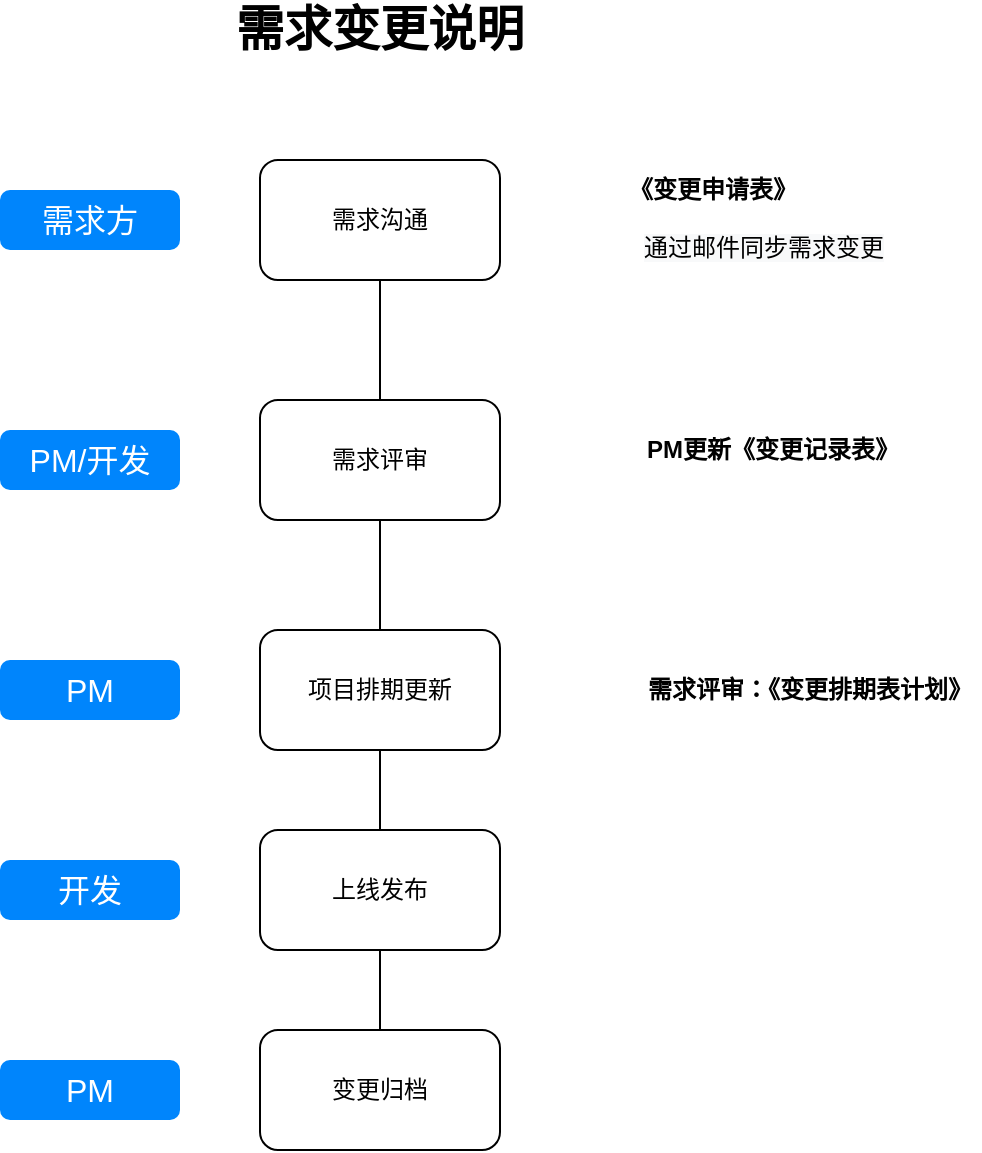 <mxfile version="15.8.7" type="github">
  <diagram name="Page-1" id="b520641d-4fe3-3701-9064-5fc419738815">
    <mxGraphModel dx="1422" dy="762" grid="1" gridSize="10" guides="1" tooltips="1" connect="1" arrows="1" fold="1" page="1" pageScale="1" pageWidth="1100" pageHeight="850" math="0" shadow="0">
      <root>
        <mxCell id="0" />
        <mxCell id="1" parent="0" />
        <mxCell id="kmW9a4KL6ok6pMPhMQha-18" value="需求变更说明" style="text;html=1;strokeColor=none;fillColor=none;align=center;verticalAlign=middle;whiteSpace=wrap;rounded=0;fontStyle=1;labelBackgroundColor=none;fontSize=24;" parent="1" vertex="1">
          <mxGeometry x="470" y="30" width="160" height="30" as="geometry" />
        </mxCell>
        <mxCell id="kmW9a4KL6ok6pMPhMQha-34" value="需求方" style="html=1;shadow=0;dashed=0;shape=mxgraph.bootstrap.rrect;rSize=5;strokeColor=none;strokeWidth=1;fillColor=#0085FC;fontColor=#FFFFFF;whiteSpace=wrap;align=center;verticalAlign=middle;spacingLeft=0;fontStyle=0;fontSize=16;spacing=5;labelBackgroundColor=none;" parent="1" vertex="1">
          <mxGeometry x="360" y="125" width="90" height="30" as="geometry" />
        </mxCell>
        <mxCell id="-OnoeYahJmjWw0ui8t4r-18" style="edgeStyle=orthogonalEdgeStyle;rounded=0;orthogonalLoop=1;jettySize=auto;html=1;exitX=0.5;exitY=1;exitDx=0;exitDy=0;endArrow=none;endFill=0;" edge="1" parent="1" source="-OnoeYahJmjWw0ui8t4r-10">
          <mxGeometry relative="1" as="geometry">
            <mxPoint x="550" y="230" as="targetPoint" />
          </mxGeometry>
        </mxCell>
        <mxCell id="-OnoeYahJmjWw0ui8t4r-10" value="需求沟通" style="rounded=1;whiteSpace=wrap;html=1;" vertex="1" parent="1">
          <mxGeometry x="490" y="110" width="120" height="60" as="geometry" />
        </mxCell>
        <mxCell id="-OnoeYahJmjWw0ui8t4r-12" value="《变更申请表》" style="text;html=1;strokeColor=none;fillColor=none;align=center;verticalAlign=middle;whiteSpace=wrap;rounded=0;fontStyle=1" vertex="1" parent="1">
          <mxGeometry x="630" y="110" width="172.5" height="30" as="geometry" />
        </mxCell>
        <mxCell id="-OnoeYahJmjWw0ui8t4r-16" value="需求评审：《变更排期表计划》" style="text;html=1;strokeColor=none;fillColor=none;align=center;verticalAlign=middle;whiteSpace=wrap;rounded=0;fontStyle=1" vertex="1" parent="1">
          <mxGeometry x="680" y="360" width="170" height="30" as="geometry" />
        </mxCell>
        <mxCell id="-OnoeYahJmjWw0ui8t4r-32" style="edgeStyle=orthogonalEdgeStyle;rounded=0;orthogonalLoop=1;jettySize=auto;html=1;exitX=0.5;exitY=1;exitDx=0;exitDy=0;entryX=0.5;entryY=0;entryDx=0;entryDy=0;endArrow=none;endFill=0;" edge="1" parent="1" source="-OnoeYahJmjWw0ui8t4r-21" target="-OnoeYahJmjWw0ui8t4r-25">
          <mxGeometry relative="1" as="geometry" />
        </mxCell>
        <mxCell id="-OnoeYahJmjWw0ui8t4r-21" value="需求评审" style="rounded=1;whiteSpace=wrap;html=1;" vertex="1" parent="1">
          <mxGeometry x="490" y="230" width="120" height="60" as="geometry" />
        </mxCell>
        <mxCell id="-OnoeYahJmjWw0ui8t4r-24" value="PM/开发" style="html=1;shadow=0;dashed=0;shape=mxgraph.bootstrap.rrect;rSize=5;strokeColor=none;strokeWidth=1;fillColor=#0085FC;fontColor=#FFFFFF;whiteSpace=wrap;align=center;verticalAlign=middle;spacingLeft=0;fontStyle=0;fontSize=16;spacing=5;labelBackgroundColor=none;" vertex="1" parent="1">
          <mxGeometry x="360" y="245" width="90" height="30" as="geometry" />
        </mxCell>
        <mxCell id="-OnoeYahJmjWw0ui8t4r-33" style="edgeStyle=orthogonalEdgeStyle;rounded=0;orthogonalLoop=1;jettySize=auto;html=1;exitX=0.5;exitY=1;exitDx=0;exitDy=0;entryX=0.5;entryY=0;entryDx=0;entryDy=0;endArrow=none;endFill=0;" edge="1" parent="1" source="-OnoeYahJmjWw0ui8t4r-25" target="-OnoeYahJmjWw0ui8t4r-26">
          <mxGeometry relative="1" as="geometry" />
        </mxCell>
        <mxCell id="-OnoeYahJmjWw0ui8t4r-25" value="项目排期更新" style="rounded=1;whiteSpace=wrap;html=1;" vertex="1" parent="1">
          <mxGeometry x="490" y="345" width="120" height="60" as="geometry" />
        </mxCell>
        <mxCell id="-OnoeYahJmjWw0ui8t4r-34" style="edgeStyle=orthogonalEdgeStyle;rounded=0;orthogonalLoop=1;jettySize=auto;html=1;exitX=0.5;exitY=1;exitDx=0;exitDy=0;entryX=0.5;entryY=0;entryDx=0;entryDy=0;endArrow=none;endFill=0;" edge="1" parent="1" source="-OnoeYahJmjWw0ui8t4r-26" target="-OnoeYahJmjWw0ui8t4r-27">
          <mxGeometry relative="1" as="geometry" />
        </mxCell>
        <mxCell id="-OnoeYahJmjWw0ui8t4r-26" value="上线发布" style="rounded=1;whiteSpace=wrap;html=1;" vertex="1" parent="1">
          <mxGeometry x="490" y="445" width="120" height="60" as="geometry" />
        </mxCell>
        <mxCell id="-OnoeYahJmjWw0ui8t4r-27" value="变更归档" style="rounded=1;whiteSpace=wrap;html=1;" vertex="1" parent="1">
          <mxGeometry x="490" y="545" width="120" height="60" as="geometry" />
        </mxCell>
        <mxCell id="-OnoeYahJmjWw0ui8t4r-29" value="PM" style="html=1;shadow=0;dashed=0;shape=mxgraph.bootstrap.rrect;rSize=5;strokeColor=none;strokeWidth=1;fillColor=#0085FC;fontColor=#FFFFFF;whiteSpace=wrap;align=center;verticalAlign=middle;spacingLeft=0;fontStyle=0;fontSize=16;spacing=5;labelBackgroundColor=none;" vertex="1" parent="1">
          <mxGeometry x="360" y="360" width="90" height="30" as="geometry" />
        </mxCell>
        <mxCell id="-OnoeYahJmjWw0ui8t4r-30" value="开发" style="html=1;shadow=0;dashed=0;shape=mxgraph.bootstrap.rrect;rSize=5;strokeColor=none;strokeWidth=1;fillColor=#0085FC;fontColor=#FFFFFF;whiteSpace=wrap;align=center;verticalAlign=middle;spacingLeft=0;fontStyle=0;fontSize=16;spacing=5;labelBackgroundColor=none;" vertex="1" parent="1">
          <mxGeometry x="360" y="460" width="90" height="30" as="geometry" />
        </mxCell>
        <mxCell id="-OnoeYahJmjWw0ui8t4r-31" value="PM" style="html=1;shadow=0;dashed=0;shape=mxgraph.bootstrap.rrect;rSize=5;strokeColor=none;strokeWidth=1;fillColor=#0085FC;fontColor=#FFFFFF;whiteSpace=wrap;align=center;verticalAlign=middle;spacingLeft=0;fontStyle=0;fontSize=16;spacing=5;labelBackgroundColor=none;" vertex="1" parent="1">
          <mxGeometry x="360" y="560" width="90" height="30" as="geometry" />
        </mxCell>
        <mxCell id="-OnoeYahJmjWw0ui8t4r-35" value="PM更新《变更记录表》" style="text;html=1;strokeColor=none;fillColor=none;align=center;verticalAlign=middle;whiteSpace=wrap;rounded=0;fontStyle=1" vertex="1" parent="1">
          <mxGeometry x="680" y="240" width="132.5" height="30" as="geometry" />
        </mxCell>
        <mxCell id="-OnoeYahJmjWw0ui8t4r-37" value="&lt;span style=&quot;color: rgb(0, 0, 0); font-family: helvetica; font-size: 12px; font-style: normal; letter-spacing: normal; text-align: center; text-indent: 0px; text-transform: none; word-spacing: 0px; background-color: rgb(248, 249, 250); display: inline; float: none;&quot;&gt;通过邮件同步需求变更&lt;/span&gt;" style="text;whiteSpace=wrap;html=1;fontStyle=0" vertex="1" parent="1">
          <mxGeometry x="680" y="140" width="150" height="30" as="geometry" />
        </mxCell>
      </root>
    </mxGraphModel>
  </diagram>
</mxfile>
